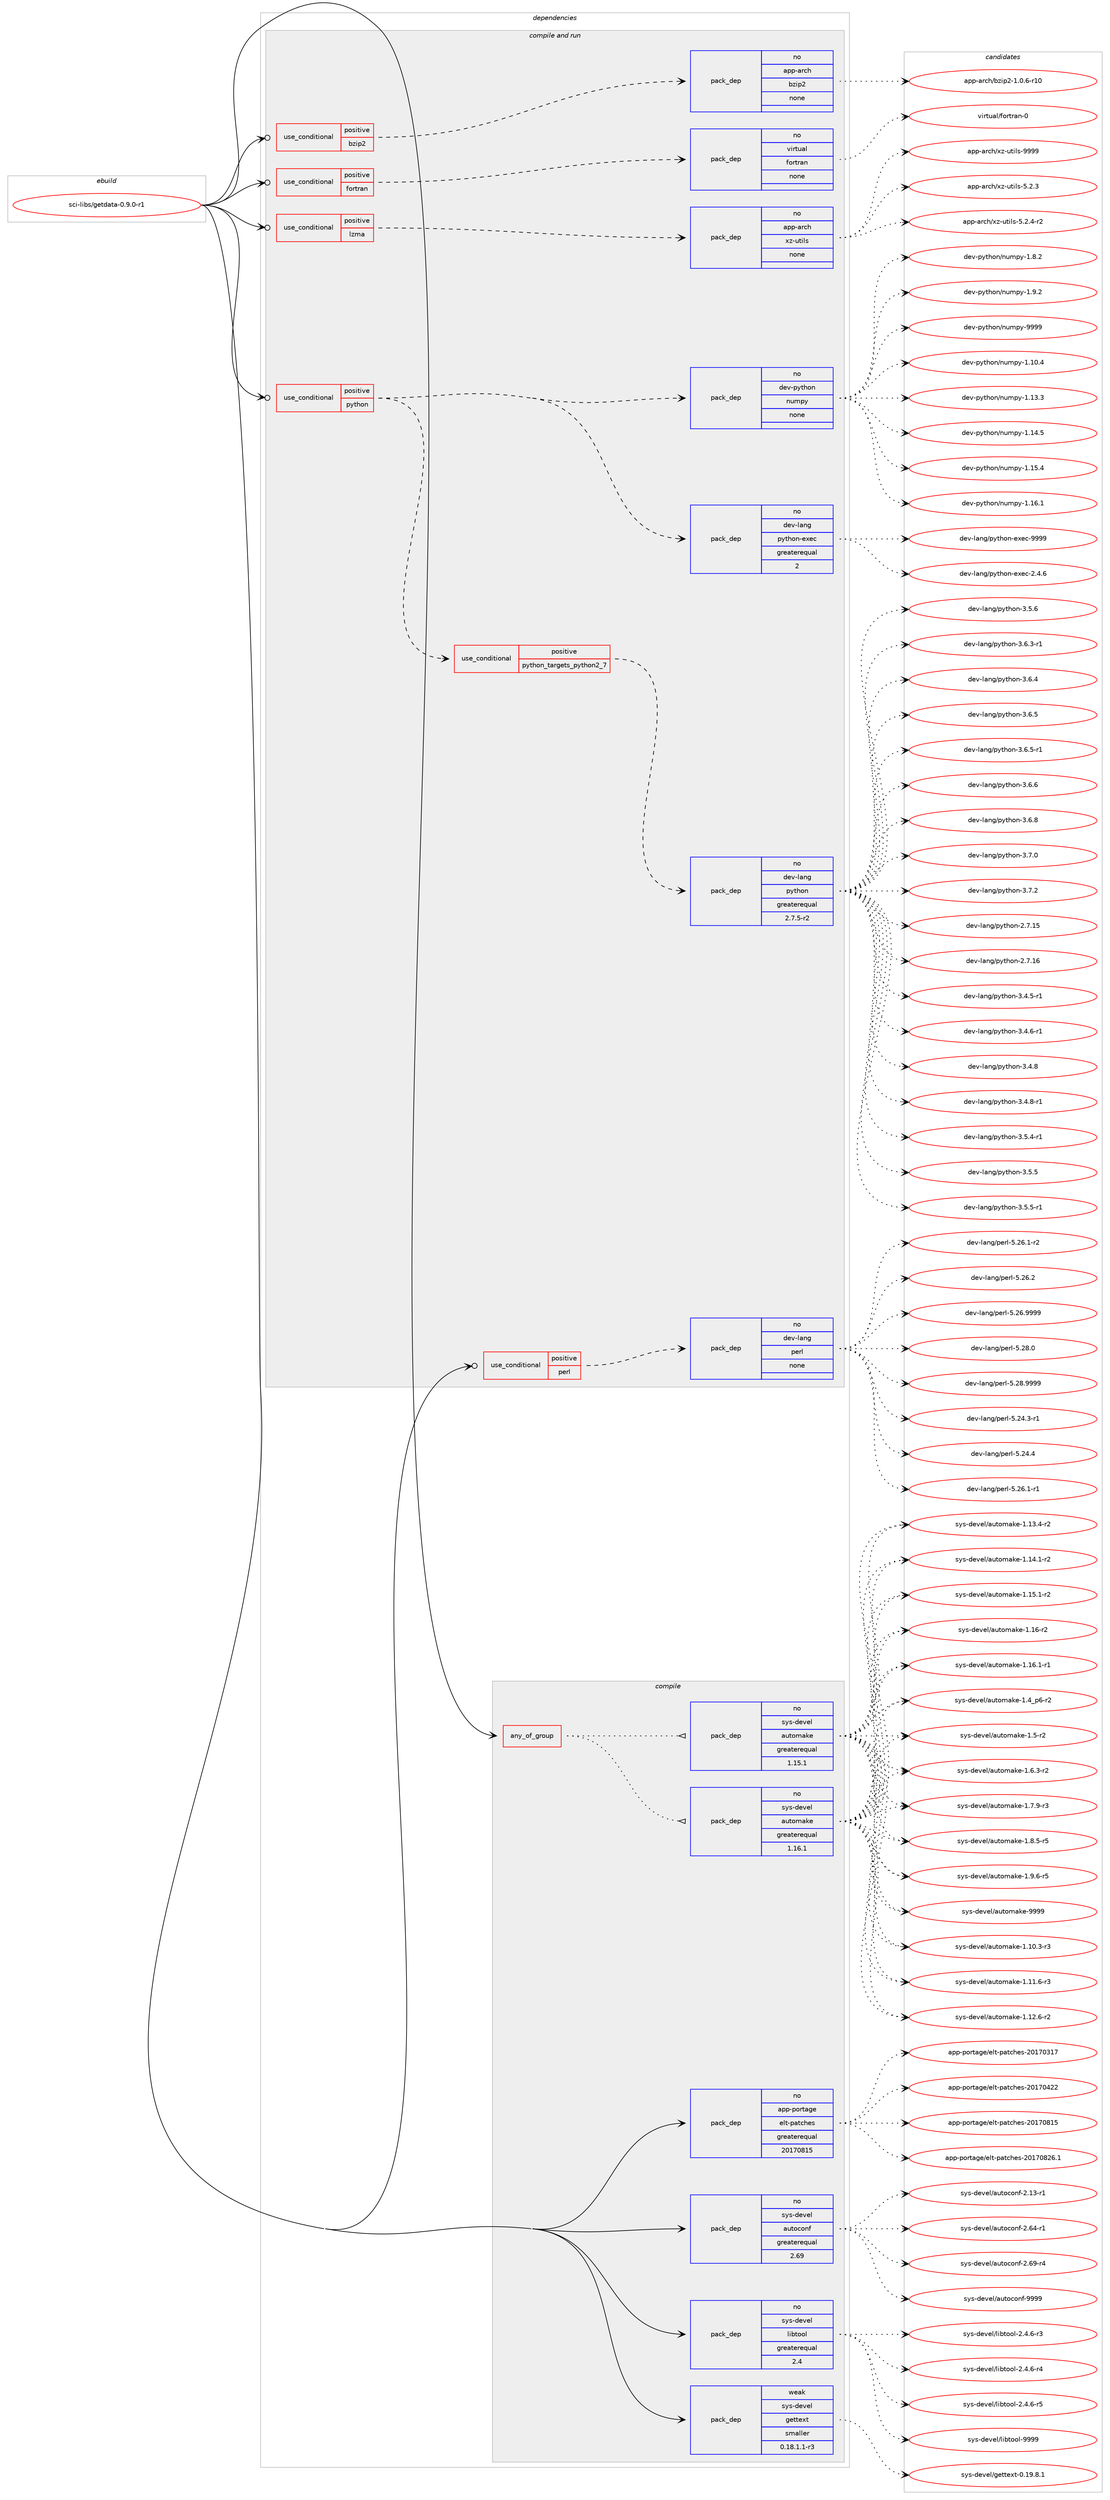 digraph prolog {

# *************
# Graph options
# *************

newrank=true;
concentrate=true;
compound=true;
graph [rankdir=LR,fontname=Helvetica,fontsize=10,ranksep=1.5];#, ranksep=2.5, nodesep=0.2];
edge  [arrowhead=vee];
node  [fontname=Helvetica,fontsize=10];

# **********
# The ebuild
# **********

subgraph cluster_leftcol {
color=gray;
rank=same;
label=<<i>ebuild</i>>;
id [label="sci-libs/getdata-0.9.0-r1", color=red, width=4, href="../sci-libs/getdata-0.9.0-r1.svg"];
}

# ****************
# The dependencies
# ****************

subgraph cluster_midcol {
color=gray;
label=<<i>dependencies</i>>;
subgraph cluster_compile {
fillcolor="#eeeeee";
style=filled;
label=<<i>compile</i>>;
subgraph any26889 {
dependency1693344 [label=<<TABLE BORDER="0" CELLBORDER="1" CELLSPACING="0" CELLPADDING="4"><TR><TD CELLPADDING="10">any_of_group</TD></TR></TABLE>>, shape=none, color=red];subgraph pack1212253 {
dependency1693345 [label=<<TABLE BORDER="0" CELLBORDER="1" CELLSPACING="0" CELLPADDING="4" WIDTH="220"><TR><TD ROWSPAN="6" CELLPADDING="30">pack_dep</TD></TR><TR><TD WIDTH="110">no</TD></TR><TR><TD>sys-devel</TD></TR><TR><TD>automake</TD></TR><TR><TD>greaterequal</TD></TR><TR><TD>1.16.1</TD></TR></TABLE>>, shape=none, color=blue];
}
dependency1693344:e -> dependency1693345:w [weight=20,style="dotted",arrowhead="oinv"];
subgraph pack1212254 {
dependency1693346 [label=<<TABLE BORDER="0" CELLBORDER="1" CELLSPACING="0" CELLPADDING="4" WIDTH="220"><TR><TD ROWSPAN="6" CELLPADDING="30">pack_dep</TD></TR><TR><TD WIDTH="110">no</TD></TR><TR><TD>sys-devel</TD></TR><TR><TD>automake</TD></TR><TR><TD>greaterequal</TD></TR><TR><TD>1.15.1</TD></TR></TABLE>>, shape=none, color=blue];
}
dependency1693344:e -> dependency1693346:w [weight=20,style="dotted",arrowhead="oinv"];
}
id:e -> dependency1693344:w [weight=20,style="solid",arrowhead="vee"];
subgraph pack1212255 {
dependency1693347 [label=<<TABLE BORDER="0" CELLBORDER="1" CELLSPACING="0" CELLPADDING="4" WIDTH="220"><TR><TD ROWSPAN="6" CELLPADDING="30">pack_dep</TD></TR><TR><TD WIDTH="110">no</TD></TR><TR><TD>app-portage</TD></TR><TR><TD>elt-patches</TD></TR><TR><TD>greaterequal</TD></TR><TR><TD>20170815</TD></TR></TABLE>>, shape=none, color=blue];
}
id:e -> dependency1693347:w [weight=20,style="solid",arrowhead="vee"];
subgraph pack1212256 {
dependency1693348 [label=<<TABLE BORDER="0" CELLBORDER="1" CELLSPACING="0" CELLPADDING="4" WIDTH="220"><TR><TD ROWSPAN="6" CELLPADDING="30">pack_dep</TD></TR><TR><TD WIDTH="110">no</TD></TR><TR><TD>sys-devel</TD></TR><TR><TD>autoconf</TD></TR><TR><TD>greaterequal</TD></TR><TR><TD>2.69</TD></TR></TABLE>>, shape=none, color=blue];
}
id:e -> dependency1693348:w [weight=20,style="solid",arrowhead="vee"];
subgraph pack1212257 {
dependency1693349 [label=<<TABLE BORDER="0" CELLBORDER="1" CELLSPACING="0" CELLPADDING="4" WIDTH="220"><TR><TD ROWSPAN="6" CELLPADDING="30">pack_dep</TD></TR><TR><TD WIDTH="110">no</TD></TR><TR><TD>sys-devel</TD></TR><TR><TD>libtool</TD></TR><TR><TD>greaterequal</TD></TR><TR><TD>2.4</TD></TR></TABLE>>, shape=none, color=blue];
}
id:e -> dependency1693349:w [weight=20,style="solid",arrowhead="vee"];
subgraph pack1212258 {
dependency1693350 [label=<<TABLE BORDER="0" CELLBORDER="1" CELLSPACING="0" CELLPADDING="4" WIDTH="220"><TR><TD ROWSPAN="6" CELLPADDING="30">pack_dep</TD></TR><TR><TD WIDTH="110">weak</TD></TR><TR><TD>sys-devel</TD></TR><TR><TD>gettext</TD></TR><TR><TD>smaller</TD></TR><TR><TD>0.18.1.1-r3</TD></TR></TABLE>>, shape=none, color=blue];
}
id:e -> dependency1693350:w [weight=20,style="solid",arrowhead="vee"];
}
subgraph cluster_compileandrun {
fillcolor="#eeeeee";
style=filled;
label=<<i>compile and run</i>>;
subgraph cond453350 {
dependency1693351 [label=<<TABLE BORDER="0" CELLBORDER="1" CELLSPACING="0" CELLPADDING="4"><TR><TD ROWSPAN="3" CELLPADDING="10">use_conditional</TD></TR><TR><TD>positive</TD></TR><TR><TD>bzip2</TD></TR></TABLE>>, shape=none, color=red];
subgraph pack1212259 {
dependency1693352 [label=<<TABLE BORDER="0" CELLBORDER="1" CELLSPACING="0" CELLPADDING="4" WIDTH="220"><TR><TD ROWSPAN="6" CELLPADDING="30">pack_dep</TD></TR><TR><TD WIDTH="110">no</TD></TR><TR><TD>app-arch</TD></TR><TR><TD>bzip2</TD></TR><TR><TD>none</TD></TR><TR><TD></TD></TR></TABLE>>, shape=none, color=blue];
}
dependency1693351:e -> dependency1693352:w [weight=20,style="dashed",arrowhead="vee"];
}
id:e -> dependency1693351:w [weight=20,style="solid",arrowhead="odotvee"];
subgraph cond453351 {
dependency1693353 [label=<<TABLE BORDER="0" CELLBORDER="1" CELLSPACING="0" CELLPADDING="4"><TR><TD ROWSPAN="3" CELLPADDING="10">use_conditional</TD></TR><TR><TD>positive</TD></TR><TR><TD>fortran</TD></TR></TABLE>>, shape=none, color=red];
subgraph pack1212260 {
dependency1693354 [label=<<TABLE BORDER="0" CELLBORDER="1" CELLSPACING="0" CELLPADDING="4" WIDTH="220"><TR><TD ROWSPAN="6" CELLPADDING="30">pack_dep</TD></TR><TR><TD WIDTH="110">no</TD></TR><TR><TD>virtual</TD></TR><TR><TD>fortran</TD></TR><TR><TD>none</TD></TR><TR><TD></TD></TR></TABLE>>, shape=none, color=blue];
}
dependency1693353:e -> dependency1693354:w [weight=20,style="dashed",arrowhead="vee"];
}
id:e -> dependency1693353:w [weight=20,style="solid",arrowhead="odotvee"];
subgraph cond453352 {
dependency1693355 [label=<<TABLE BORDER="0" CELLBORDER="1" CELLSPACING="0" CELLPADDING="4"><TR><TD ROWSPAN="3" CELLPADDING="10">use_conditional</TD></TR><TR><TD>positive</TD></TR><TR><TD>lzma</TD></TR></TABLE>>, shape=none, color=red];
subgraph pack1212261 {
dependency1693356 [label=<<TABLE BORDER="0" CELLBORDER="1" CELLSPACING="0" CELLPADDING="4" WIDTH="220"><TR><TD ROWSPAN="6" CELLPADDING="30">pack_dep</TD></TR><TR><TD WIDTH="110">no</TD></TR><TR><TD>app-arch</TD></TR><TR><TD>xz-utils</TD></TR><TR><TD>none</TD></TR><TR><TD></TD></TR></TABLE>>, shape=none, color=blue];
}
dependency1693355:e -> dependency1693356:w [weight=20,style="dashed",arrowhead="vee"];
}
id:e -> dependency1693355:w [weight=20,style="solid",arrowhead="odotvee"];
subgraph cond453353 {
dependency1693357 [label=<<TABLE BORDER="0" CELLBORDER="1" CELLSPACING="0" CELLPADDING="4"><TR><TD ROWSPAN="3" CELLPADDING="10">use_conditional</TD></TR><TR><TD>positive</TD></TR><TR><TD>perl</TD></TR></TABLE>>, shape=none, color=red];
subgraph pack1212262 {
dependency1693358 [label=<<TABLE BORDER="0" CELLBORDER="1" CELLSPACING="0" CELLPADDING="4" WIDTH="220"><TR><TD ROWSPAN="6" CELLPADDING="30">pack_dep</TD></TR><TR><TD WIDTH="110">no</TD></TR><TR><TD>dev-lang</TD></TR><TR><TD>perl</TD></TR><TR><TD>none</TD></TR><TR><TD></TD></TR></TABLE>>, shape=none, color=blue];
}
dependency1693357:e -> dependency1693358:w [weight=20,style="dashed",arrowhead="vee"];
}
id:e -> dependency1693357:w [weight=20,style="solid",arrowhead="odotvee"];
subgraph cond453354 {
dependency1693359 [label=<<TABLE BORDER="0" CELLBORDER="1" CELLSPACING="0" CELLPADDING="4"><TR><TD ROWSPAN="3" CELLPADDING="10">use_conditional</TD></TR><TR><TD>positive</TD></TR><TR><TD>python</TD></TR></TABLE>>, shape=none, color=red];
subgraph pack1212263 {
dependency1693360 [label=<<TABLE BORDER="0" CELLBORDER="1" CELLSPACING="0" CELLPADDING="4" WIDTH="220"><TR><TD ROWSPAN="6" CELLPADDING="30">pack_dep</TD></TR><TR><TD WIDTH="110">no</TD></TR><TR><TD>dev-python</TD></TR><TR><TD>numpy</TD></TR><TR><TD>none</TD></TR><TR><TD></TD></TR></TABLE>>, shape=none, color=blue];
}
dependency1693359:e -> dependency1693360:w [weight=20,style="dashed",arrowhead="vee"];
subgraph cond453355 {
dependency1693361 [label=<<TABLE BORDER="0" CELLBORDER="1" CELLSPACING="0" CELLPADDING="4"><TR><TD ROWSPAN="3" CELLPADDING="10">use_conditional</TD></TR><TR><TD>positive</TD></TR><TR><TD>python_targets_python2_7</TD></TR></TABLE>>, shape=none, color=red];
subgraph pack1212264 {
dependency1693362 [label=<<TABLE BORDER="0" CELLBORDER="1" CELLSPACING="0" CELLPADDING="4" WIDTH="220"><TR><TD ROWSPAN="6" CELLPADDING="30">pack_dep</TD></TR><TR><TD WIDTH="110">no</TD></TR><TR><TD>dev-lang</TD></TR><TR><TD>python</TD></TR><TR><TD>greaterequal</TD></TR><TR><TD>2.7.5-r2</TD></TR></TABLE>>, shape=none, color=blue];
}
dependency1693361:e -> dependency1693362:w [weight=20,style="dashed",arrowhead="vee"];
}
dependency1693359:e -> dependency1693361:w [weight=20,style="dashed",arrowhead="vee"];
subgraph pack1212265 {
dependency1693363 [label=<<TABLE BORDER="0" CELLBORDER="1" CELLSPACING="0" CELLPADDING="4" WIDTH="220"><TR><TD ROWSPAN="6" CELLPADDING="30">pack_dep</TD></TR><TR><TD WIDTH="110">no</TD></TR><TR><TD>dev-lang</TD></TR><TR><TD>python-exec</TD></TR><TR><TD>greaterequal</TD></TR><TR><TD>2</TD></TR></TABLE>>, shape=none, color=blue];
}
dependency1693359:e -> dependency1693363:w [weight=20,style="dashed",arrowhead="vee"];
}
id:e -> dependency1693359:w [weight=20,style="solid",arrowhead="odotvee"];
}
subgraph cluster_run {
fillcolor="#eeeeee";
style=filled;
label=<<i>run</i>>;
}
}

# **************
# The candidates
# **************

subgraph cluster_choices {
rank=same;
color=gray;
label=<<i>candidates</i>>;

subgraph choice1212253 {
color=black;
nodesep=1;
choice11512111545100101118101108479711711611110997107101454946494846514511451 [label="sys-devel/automake-1.10.3-r3", color=red, width=4,href="../sys-devel/automake-1.10.3-r3.svg"];
choice11512111545100101118101108479711711611110997107101454946494946544511451 [label="sys-devel/automake-1.11.6-r3", color=red, width=4,href="../sys-devel/automake-1.11.6-r3.svg"];
choice11512111545100101118101108479711711611110997107101454946495046544511450 [label="sys-devel/automake-1.12.6-r2", color=red, width=4,href="../sys-devel/automake-1.12.6-r2.svg"];
choice11512111545100101118101108479711711611110997107101454946495146524511450 [label="sys-devel/automake-1.13.4-r2", color=red, width=4,href="../sys-devel/automake-1.13.4-r2.svg"];
choice11512111545100101118101108479711711611110997107101454946495246494511450 [label="sys-devel/automake-1.14.1-r2", color=red, width=4,href="../sys-devel/automake-1.14.1-r2.svg"];
choice11512111545100101118101108479711711611110997107101454946495346494511450 [label="sys-devel/automake-1.15.1-r2", color=red, width=4,href="../sys-devel/automake-1.15.1-r2.svg"];
choice1151211154510010111810110847971171161111099710710145494649544511450 [label="sys-devel/automake-1.16-r2", color=red, width=4,href="../sys-devel/automake-1.16-r2.svg"];
choice11512111545100101118101108479711711611110997107101454946495446494511449 [label="sys-devel/automake-1.16.1-r1", color=red, width=4,href="../sys-devel/automake-1.16.1-r1.svg"];
choice115121115451001011181011084797117116111109971071014549465295112544511450 [label="sys-devel/automake-1.4_p6-r2", color=red, width=4,href="../sys-devel/automake-1.4_p6-r2.svg"];
choice11512111545100101118101108479711711611110997107101454946534511450 [label="sys-devel/automake-1.5-r2", color=red, width=4,href="../sys-devel/automake-1.5-r2.svg"];
choice115121115451001011181011084797117116111109971071014549465446514511450 [label="sys-devel/automake-1.6.3-r2", color=red, width=4,href="../sys-devel/automake-1.6.3-r2.svg"];
choice115121115451001011181011084797117116111109971071014549465546574511451 [label="sys-devel/automake-1.7.9-r3", color=red, width=4,href="../sys-devel/automake-1.7.9-r3.svg"];
choice115121115451001011181011084797117116111109971071014549465646534511453 [label="sys-devel/automake-1.8.5-r5", color=red, width=4,href="../sys-devel/automake-1.8.5-r5.svg"];
choice115121115451001011181011084797117116111109971071014549465746544511453 [label="sys-devel/automake-1.9.6-r5", color=red, width=4,href="../sys-devel/automake-1.9.6-r5.svg"];
choice115121115451001011181011084797117116111109971071014557575757 [label="sys-devel/automake-9999", color=red, width=4,href="../sys-devel/automake-9999.svg"];
dependency1693345:e -> choice11512111545100101118101108479711711611110997107101454946494846514511451:w [style=dotted,weight="100"];
dependency1693345:e -> choice11512111545100101118101108479711711611110997107101454946494946544511451:w [style=dotted,weight="100"];
dependency1693345:e -> choice11512111545100101118101108479711711611110997107101454946495046544511450:w [style=dotted,weight="100"];
dependency1693345:e -> choice11512111545100101118101108479711711611110997107101454946495146524511450:w [style=dotted,weight="100"];
dependency1693345:e -> choice11512111545100101118101108479711711611110997107101454946495246494511450:w [style=dotted,weight="100"];
dependency1693345:e -> choice11512111545100101118101108479711711611110997107101454946495346494511450:w [style=dotted,weight="100"];
dependency1693345:e -> choice1151211154510010111810110847971171161111099710710145494649544511450:w [style=dotted,weight="100"];
dependency1693345:e -> choice11512111545100101118101108479711711611110997107101454946495446494511449:w [style=dotted,weight="100"];
dependency1693345:e -> choice115121115451001011181011084797117116111109971071014549465295112544511450:w [style=dotted,weight="100"];
dependency1693345:e -> choice11512111545100101118101108479711711611110997107101454946534511450:w [style=dotted,weight="100"];
dependency1693345:e -> choice115121115451001011181011084797117116111109971071014549465446514511450:w [style=dotted,weight="100"];
dependency1693345:e -> choice115121115451001011181011084797117116111109971071014549465546574511451:w [style=dotted,weight="100"];
dependency1693345:e -> choice115121115451001011181011084797117116111109971071014549465646534511453:w [style=dotted,weight="100"];
dependency1693345:e -> choice115121115451001011181011084797117116111109971071014549465746544511453:w [style=dotted,weight="100"];
dependency1693345:e -> choice115121115451001011181011084797117116111109971071014557575757:w [style=dotted,weight="100"];
}
subgraph choice1212254 {
color=black;
nodesep=1;
choice11512111545100101118101108479711711611110997107101454946494846514511451 [label="sys-devel/automake-1.10.3-r3", color=red, width=4,href="../sys-devel/automake-1.10.3-r3.svg"];
choice11512111545100101118101108479711711611110997107101454946494946544511451 [label="sys-devel/automake-1.11.6-r3", color=red, width=4,href="../sys-devel/automake-1.11.6-r3.svg"];
choice11512111545100101118101108479711711611110997107101454946495046544511450 [label="sys-devel/automake-1.12.6-r2", color=red, width=4,href="../sys-devel/automake-1.12.6-r2.svg"];
choice11512111545100101118101108479711711611110997107101454946495146524511450 [label="sys-devel/automake-1.13.4-r2", color=red, width=4,href="../sys-devel/automake-1.13.4-r2.svg"];
choice11512111545100101118101108479711711611110997107101454946495246494511450 [label="sys-devel/automake-1.14.1-r2", color=red, width=4,href="../sys-devel/automake-1.14.1-r2.svg"];
choice11512111545100101118101108479711711611110997107101454946495346494511450 [label="sys-devel/automake-1.15.1-r2", color=red, width=4,href="../sys-devel/automake-1.15.1-r2.svg"];
choice1151211154510010111810110847971171161111099710710145494649544511450 [label="sys-devel/automake-1.16-r2", color=red, width=4,href="../sys-devel/automake-1.16-r2.svg"];
choice11512111545100101118101108479711711611110997107101454946495446494511449 [label="sys-devel/automake-1.16.1-r1", color=red, width=4,href="../sys-devel/automake-1.16.1-r1.svg"];
choice115121115451001011181011084797117116111109971071014549465295112544511450 [label="sys-devel/automake-1.4_p6-r2", color=red, width=4,href="../sys-devel/automake-1.4_p6-r2.svg"];
choice11512111545100101118101108479711711611110997107101454946534511450 [label="sys-devel/automake-1.5-r2", color=red, width=4,href="../sys-devel/automake-1.5-r2.svg"];
choice115121115451001011181011084797117116111109971071014549465446514511450 [label="sys-devel/automake-1.6.3-r2", color=red, width=4,href="../sys-devel/automake-1.6.3-r2.svg"];
choice115121115451001011181011084797117116111109971071014549465546574511451 [label="sys-devel/automake-1.7.9-r3", color=red, width=4,href="../sys-devel/automake-1.7.9-r3.svg"];
choice115121115451001011181011084797117116111109971071014549465646534511453 [label="sys-devel/automake-1.8.5-r5", color=red, width=4,href="../sys-devel/automake-1.8.5-r5.svg"];
choice115121115451001011181011084797117116111109971071014549465746544511453 [label="sys-devel/automake-1.9.6-r5", color=red, width=4,href="../sys-devel/automake-1.9.6-r5.svg"];
choice115121115451001011181011084797117116111109971071014557575757 [label="sys-devel/automake-9999", color=red, width=4,href="../sys-devel/automake-9999.svg"];
dependency1693346:e -> choice11512111545100101118101108479711711611110997107101454946494846514511451:w [style=dotted,weight="100"];
dependency1693346:e -> choice11512111545100101118101108479711711611110997107101454946494946544511451:w [style=dotted,weight="100"];
dependency1693346:e -> choice11512111545100101118101108479711711611110997107101454946495046544511450:w [style=dotted,weight="100"];
dependency1693346:e -> choice11512111545100101118101108479711711611110997107101454946495146524511450:w [style=dotted,weight="100"];
dependency1693346:e -> choice11512111545100101118101108479711711611110997107101454946495246494511450:w [style=dotted,weight="100"];
dependency1693346:e -> choice11512111545100101118101108479711711611110997107101454946495346494511450:w [style=dotted,weight="100"];
dependency1693346:e -> choice1151211154510010111810110847971171161111099710710145494649544511450:w [style=dotted,weight="100"];
dependency1693346:e -> choice11512111545100101118101108479711711611110997107101454946495446494511449:w [style=dotted,weight="100"];
dependency1693346:e -> choice115121115451001011181011084797117116111109971071014549465295112544511450:w [style=dotted,weight="100"];
dependency1693346:e -> choice11512111545100101118101108479711711611110997107101454946534511450:w [style=dotted,weight="100"];
dependency1693346:e -> choice115121115451001011181011084797117116111109971071014549465446514511450:w [style=dotted,weight="100"];
dependency1693346:e -> choice115121115451001011181011084797117116111109971071014549465546574511451:w [style=dotted,weight="100"];
dependency1693346:e -> choice115121115451001011181011084797117116111109971071014549465646534511453:w [style=dotted,weight="100"];
dependency1693346:e -> choice115121115451001011181011084797117116111109971071014549465746544511453:w [style=dotted,weight="100"];
dependency1693346:e -> choice115121115451001011181011084797117116111109971071014557575757:w [style=dotted,weight="100"];
}
subgraph choice1212255 {
color=black;
nodesep=1;
choice97112112451121111141169710310147101108116451129711699104101115455048495548514955 [label="app-portage/elt-patches-20170317", color=red, width=4,href="../app-portage/elt-patches-20170317.svg"];
choice97112112451121111141169710310147101108116451129711699104101115455048495548525050 [label="app-portage/elt-patches-20170422", color=red, width=4,href="../app-portage/elt-patches-20170422.svg"];
choice97112112451121111141169710310147101108116451129711699104101115455048495548564953 [label="app-portage/elt-patches-20170815", color=red, width=4,href="../app-portage/elt-patches-20170815.svg"];
choice971121124511211111411697103101471011081164511297116991041011154550484955485650544649 [label="app-portage/elt-patches-20170826.1", color=red, width=4,href="../app-portage/elt-patches-20170826.1.svg"];
dependency1693347:e -> choice97112112451121111141169710310147101108116451129711699104101115455048495548514955:w [style=dotted,weight="100"];
dependency1693347:e -> choice97112112451121111141169710310147101108116451129711699104101115455048495548525050:w [style=dotted,weight="100"];
dependency1693347:e -> choice97112112451121111141169710310147101108116451129711699104101115455048495548564953:w [style=dotted,weight="100"];
dependency1693347:e -> choice971121124511211111411697103101471011081164511297116991041011154550484955485650544649:w [style=dotted,weight="100"];
}
subgraph choice1212256 {
color=black;
nodesep=1;
choice1151211154510010111810110847971171161119911111010245504649514511449 [label="sys-devel/autoconf-2.13-r1", color=red, width=4,href="../sys-devel/autoconf-2.13-r1.svg"];
choice1151211154510010111810110847971171161119911111010245504654524511449 [label="sys-devel/autoconf-2.64-r1", color=red, width=4,href="../sys-devel/autoconf-2.64-r1.svg"];
choice1151211154510010111810110847971171161119911111010245504654574511452 [label="sys-devel/autoconf-2.69-r4", color=red, width=4,href="../sys-devel/autoconf-2.69-r4.svg"];
choice115121115451001011181011084797117116111991111101024557575757 [label="sys-devel/autoconf-9999", color=red, width=4,href="../sys-devel/autoconf-9999.svg"];
dependency1693348:e -> choice1151211154510010111810110847971171161119911111010245504649514511449:w [style=dotted,weight="100"];
dependency1693348:e -> choice1151211154510010111810110847971171161119911111010245504654524511449:w [style=dotted,weight="100"];
dependency1693348:e -> choice1151211154510010111810110847971171161119911111010245504654574511452:w [style=dotted,weight="100"];
dependency1693348:e -> choice115121115451001011181011084797117116111991111101024557575757:w [style=dotted,weight="100"];
}
subgraph choice1212257 {
color=black;
nodesep=1;
choice1151211154510010111810110847108105981161111111084550465246544511451 [label="sys-devel/libtool-2.4.6-r3", color=red, width=4,href="../sys-devel/libtool-2.4.6-r3.svg"];
choice1151211154510010111810110847108105981161111111084550465246544511452 [label="sys-devel/libtool-2.4.6-r4", color=red, width=4,href="../sys-devel/libtool-2.4.6-r4.svg"];
choice1151211154510010111810110847108105981161111111084550465246544511453 [label="sys-devel/libtool-2.4.6-r5", color=red, width=4,href="../sys-devel/libtool-2.4.6-r5.svg"];
choice1151211154510010111810110847108105981161111111084557575757 [label="sys-devel/libtool-9999", color=red, width=4,href="../sys-devel/libtool-9999.svg"];
dependency1693349:e -> choice1151211154510010111810110847108105981161111111084550465246544511451:w [style=dotted,weight="100"];
dependency1693349:e -> choice1151211154510010111810110847108105981161111111084550465246544511452:w [style=dotted,weight="100"];
dependency1693349:e -> choice1151211154510010111810110847108105981161111111084550465246544511453:w [style=dotted,weight="100"];
dependency1693349:e -> choice1151211154510010111810110847108105981161111111084557575757:w [style=dotted,weight="100"];
}
subgraph choice1212258 {
color=black;
nodesep=1;
choice1151211154510010111810110847103101116116101120116454846495746564649 [label="sys-devel/gettext-0.19.8.1", color=red, width=4,href="../sys-devel/gettext-0.19.8.1.svg"];
dependency1693350:e -> choice1151211154510010111810110847103101116116101120116454846495746564649:w [style=dotted,weight="100"];
}
subgraph choice1212259 {
color=black;
nodesep=1;
choice97112112459711499104479812210511250454946484654451144948 [label="app-arch/bzip2-1.0.6-r10", color=red, width=4,href="../app-arch/bzip2-1.0.6-r10.svg"];
dependency1693352:e -> choice97112112459711499104479812210511250454946484654451144948:w [style=dotted,weight="100"];
}
subgraph choice1212260 {
color=black;
nodesep=1;
choice1181051141161179710847102111114116114971104548 [label="virtual/fortran-0", color=red, width=4,href="../virtual/fortran-0.svg"];
dependency1693354:e -> choice1181051141161179710847102111114116114971104548:w [style=dotted,weight="100"];
}
subgraph choice1212261 {
color=black;
nodesep=1;
choice971121124597114991044712012245117116105108115455346504651 [label="app-arch/xz-utils-5.2.3", color=red, width=4,href="../app-arch/xz-utils-5.2.3.svg"];
choice9711211245971149910447120122451171161051081154553465046524511450 [label="app-arch/xz-utils-5.2.4-r2", color=red, width=4,href="../app-arch/xz-utils-5.2.4-r2.svg"];
choice9711211245971149910447120122451171161051081154557575757 [label="app-arch/xz-utils-9999", color=red, width=4,href="../app-arch/xz-utils-9999.svg"];
dependency1693356:e -> choice971121124597114991044712012245117116105108115455346504651:w [style=dotted,weight="100"];
dependency1693356:e -> choice9711211245971149910447120122451171161051081154553465046524511450:w [style=dotted,weight="100"];
dependency1693356:e -> choice9711211245971149910447120122451171161051081154557575757:w [style=dotted,weight="100"];
}
subgraph choice1212262 {
color=black;
nodesep=1;
choice100101118451089711010347112101114108455346505246514511449 [label="dev-lang/perl-5.24.3-r1", color=red, width=4,href="../dev-lang/perl-5.24.3-r1.svg"];
choice10010111845108971101034711210111410845534650524652 [label="dev-lang/perl-5.24.4", color=red, width=4,href="../dev-lang/perl-5.24.4.svg"];
choice100101118451089711010347112101114108455346505446494511449 [label="dev-lang/perl-5.26.1-r1", color=red, width=4,href="../dev-lang/perl-5.26.1-r1.svg"];
choice100101118451089711010347112101114108455346505446494511450 [label="dev-lang/perl-5.26.1-r2", color=red, width=4,href="../dev-lang/perl-5.26.1-r2.svg"];
choice10010111845108971101034711210111410845534650544650 [label="dev-lang/perl-5.26.2", color=red, width=4,href="../dev-lang/perl-5.26.2.svg"];
choice10010111845108971101034711210111410845534650544657575757 [label="dev-lang/perl-5.26.9999", color=red, width=4,href="../dev-lang/perl-5.26.9999.svg"];
choice10010111845108971101034711210111410845534650564648 [label="dev-lang/perl-5.28.0", color=red, width=4,href="../dev-lang/perl-5.28.0.svg"];
choice10010111845108971101034711210111410845534650564657575757 [label="dev-lang/perl-5.28.9999", color=red, width=4,href="../dev-lang/perl-5.28.9999.svg"];
dependency1693358:e -> choice100101118451089711010347112101114108455346505246514511449:w [style=dotted,weight="100"];
dependency1693358:e -> choice10010111845108971101034711210111410845534650524652:w [style=dotted,weight="100"];
dependency1693358:e -> choice100101118451089711010347112101114108455346505446494511449:w [style=dotted,weight="100"];
dependency1693358:e -> choice100101118451089711010347112101114108455346505446494511450:w [style=dotted,weight="100"];
dependency1693358:e -> choice10010111845108971101034711210111410845534650544650:w [style=dotted,weight="100"];
dependency1693358:e -> choice10010111845108971101034711210111410845534650544657575757:w [style=dotted,weight="100"];
dependency1693358:e -> choice10010111845108971101034711210111410845534650564648:w [style=dotted,weight="100"];
dependency1693358:e -> choice10010111845108971101034711210111410845534650564657575757:w [style=dotted,weight="100"];
}
subgraph choice1212263 {
color=black;
nodesep=1;
choice100101118451121211161041111104711011710911212145494649484652 [label="dev-python/numpy-1.10.4", color=red, width=4,href="../dev-python/numpy-1.10.4.svg"];
choice100101118451121211161041111104711011710911212145494649514651 [label="dev-python/numpy-1.13.3", color=red, width=4,href="../dev-python/numpy-1.13.3.svg"];
choice100101118451121211161041111104711011710911212145494649524653 [label="dev-python/numpy-1.14.5", color=red, width=4,href="../dev-python/numpy-1.14.5.svg"];
choice100101118451121211161041111104711011710911212145494649534652 [label="dev-python/numpy-1.15.4", color=red, width=4,href="../dev-python/numpy-1.15.4.svg"];
choice100101118451121211161041111104711011710911212145494649544649 [label="dev-python/numpy-1.16.1", color=red, width=4,href="../dev-python/numpy-1.16.1.svg"];
choice1001011184511212111610411111047110117109112121454946564650 [label="dev-python/numpy-1.8.2", color=red, width=4,href="../dev-python/numpy-1.8.2.svg"];
choice1001011184511212111610411111047110117109112121454946574650 [label="dev-python/numpy-1.9.2", color=red, width=4,href="../dev-python/numpy-1.9.2.svg"];
choice10010111845112121116104111110471101171091121214557575757 [label="dev-python/numpy-9999", color=red, width=4,href="../dev-python/numpy-9999.svg"];
dependency1693360:e -> choice100101118451121211161041111104711011710911212145494649484652:w [style=dotted,weight="100"];
dependency1693360:e -> choice100101118451121211161041111104711011710911212145494649514651:w [style=dotted,weight="100"];
dependency1693360:e -> choice100101118451121211161041111104711011710911212145494649524653:w [style=dotted,weight="100"];
dependency1693360:e -> choice100101118451121211161041111104711011710911212145494649534652:w [style=dotted,weight="100"];
dependency1693360:e -> choice100101118451121211161041111104711011710911212145494649544649:w [style=dotted,weight="100"];
dependency1693360:e -> choice1001011184511212111610411111047110117109112121454946564650:w [style=dotted,weight="100"];
dependency1693360:e -> choice1001011184511212111610411111047110117109112121454946574650:w [style=dotted,weight="100"];
dependency1693360:e -> choice10010111845112121116104111110471101171091121214557575757:w [style=dotted,weight="100"];
}
subgraph choice1212264 {
color=black;
nodesep=1;
choice10010111845108971101034711212111610411111045504655464953 [label="dev-lang/python-2.7.15", color=red, width=4,href="../dev-lang/python-2.7.15.svg"];
choice10010111845108971101034711212111610411111045504655464954 [label="dev-lang/python-2.7.16", color=red, width=4,href="../dev-lang/python-2.7.16.svg"];
choice1001011184510897110103471121211161041111104551465246534511449 [label="dev-lang/python-3.4.5-r1", color=red, width=4,href="../dev-lang/python-3.4.5-r1.svg"];
choice1001011184510897110103471121211161041111104551465246544511449 [label="dev-lang/python-3.4.6-r1", color=red, width=4,href="../dev-lang/python-3.4.6-r1.svg"];
choice100101118451089711010347112121116104111110455146524656 [label="dev-lang/python-3.4.8", color=red, width=4,href="../dev-lang/python-3.4.8.svg"];
choice1001011184510897110103471121211161041111104551465246564511449 [label="dev-lang/python-3.4.8-r1", color=red, width=4,href="../dev-lang/python-3.4.8-r1.svg"];
choice1001011184510897110103471121211161041111104551465346524511449 [label="dev-lang/python-3.5.4-r1", color=red, width=4,href="../dev-lang/python-3.5.4-r1.svg"];
choice100101118451089711010347112121116104111110455146534653 [label="dev-lang/python-3.5.5", color=red, width=4,href="../dev-lang/python-3.5.5.svg"];
choice1001011184510897110103471121211161041111104551465346534511449 [label="dev-lang/python-3.5.5-r1", color=red, width=4,href="../dev-lang/python-3.5.5-r1.svg"];
choice100101118451089711010347112121116104111110455146534654 [label="dev-lang/python-3.5.6", color=red, width=4,href="../dev-lang/python-3.5.6.svg"];
choice1001011184510897110103471121211161041111104551465446514511449 [label="dev-lang/python-3.6.3-r1", color=red, width=4,href="../dev-lang/python-3.6.3-r1.svg"];
choice100101118451089711010347112121116104111110455146544652 [label="dev-lang/python-3.6.4", color=red, width=4,href="../dev-lang/python-3.6.4.svg"];
choice100101118451089711010347112121116104111110455146544653 [label="dev-lang/python-3.6.5", color=red, width=4,href="../dev-lang/python-3.6.5.svg"];
choice1001011184510897110103471121211161041111104551465446534511449 [label="dev-lang/python-3.6.5-r1", color=red, width=4,href="../dev-lang/python-3.6.5-r1.svg"];
choice100101118451089711010347112121116104111110455146544654 [label="dev-lang/python-3.6.6", color=red, width=4,href="../dev-lang/python-3.6.6.svg"];
choice100101118451089711010347112121116104111110455146544656 [label="dev-lang/python-3.6.8", color=red, width=4,href="../dev-lang/python-3.6.8.svg"];
choice100101118451089711010347112121116104111110455146554648 [label="dev-lang/python-3.7.0", color=red, width=4,href="../dev-lang/python-3.7.0.svg"];
choice100101118451089711010347112121116104111110455146554650 [label="dev-lang/python-3.7.2", color=red, width=4,href="../dev-lang/python-3.7.2.svg"];
dependency1693362:e -> choice10010111845108971101034711212111610411111045504655464953:w [style=dotted,weight="100"];
dependency1693362:e -> choice10010111845108971101034711212111610411111045504655464954:w [style=dotted,weight="100"];
dependency1693362:e -> choice1001011184510897110103471121211161041111104551465246534511449:w [style=dotted,weight="100"];
dependency1693362:e -> choice1001011184510897110103471121211161041111104551465246544511449:w [style=dotted,weight="100"];
dependency1693362:e -> choice100101118451089711010347112121116104111110455146524656:w [style=dotted,weight="100"];
dependency1693362:e -> choice1001011184510897110103471121211161041111104551465246564511449:w [style=dotted,weight="100"];
dependency1693362:e -> choice1001011184510897110103471121211161041111104551465346524511449:w [style=dotted,weight="100"];
dependency1693362:e -> choice100101118451089711010347112121116104111110455146534653:w [style=dotted,weight="100"];
dependency1693362:e -> choice1001011184510897110103471121211161041111104551465346534511449:w [style=dotted,weight="100"];
dependency1693362:e -> choice100101118451089711010347112121116104111110455146534654:w [style=dotted,weight="100"];
dependency1693362:e -> choice1001011184510897110103471121211161041111104551465446514511449:w [style=dotted,weight="100"];
dependency1693362:e -> choice100101118451089711010347112121116104111110455146544652:w [style=dotted,weight="100"];
dependency1693362:e -> choice100101118451089711010347112121116104111110455146544653:w [style=dotted,weight="100"];
dependency1693362:e -> choice1001011184510897110103471121211161041111104551465446534511449:w [style=dotted,weight="100"];
dependency1693362:e -> choice100101118451089711010347112121116104111110455146544654:w [style=dotted,weight="100"];
dependency1693362:e -> choice100101118451089711010347112121116104111110455146544656:w [style=dotted,weight="100"];
dependency1693362:e -> choice100101118451089711010347112121116104111110455146554648:w [style=dotted,weight="100"];
dependency1693362:e -> choice100101118451089711010347112121116104111110455146554650:w [style=dotted,weight="100"];
}
subgraph choice1212265 {
color=black;
nodesep=1;
choice1001011184510897110103471121211161041111104510112010199455046524654 [label="dev-lang/python-exec-2.4.6", color=red, width=4,href="../dev-lang/python-exec-2.4.6.svg"];
choice10010111845108971101034711212111610411111045101120101994557575757 [label="dev-lang/python-exec-9999", color=red, width=4,href="../dev-lang/python-exec-9999.svg"];
dependency1693363:e -> choice1001011184510897110103471121211161041111104510112010199455046524654:w [style=dotted,weight="100"];
dependency1693363:e -> choice10010111845108971101034711212111610411111045101120101994557575757:w [style=dotted,weight="100"];
}
}

}
